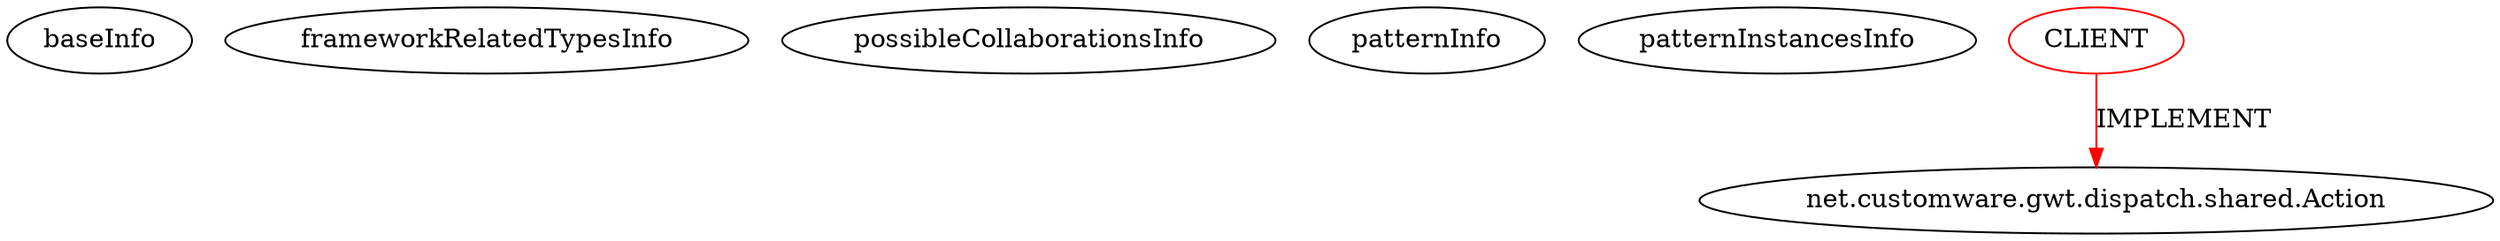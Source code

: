 digraph {
baseInfo[graphId=1660,category="pattern",isAnonymous=false,possibleRelation=false]
frameworkRelatedTypesInfo[0="net.customware.gwt.dispatch.shared.Action"]
possibleCollaborationsInfo[]
patternInfo[frequency=3.0,patternRootClient=0]
patternInstancesInfo[0="rombert-gwt-dispatch-sample~/rombert-gwt-dispatch-sample/gwt-dispatch-sample-master/dispatch-sample-spring/src/main/java/ro/lmn/gwt/dispatch/spring/shared/IncrementCounter.java~IncrementCounter~4436",1="rombert-gwt-dispatch-sample~/rombert-gwt-dispatch-sample/gwt-dispatch-sample-master/dispatch-sample-guice/src/main/java/ro/lmn/gwt/dispatch/guice/shared/IncrementCounter.java~IncrementCounter~4427",2="rombert-gwt-dispatch-sample~/rombert-gwt-dispatch-sample/gwt-dispatch-sample-master/dispatch-sample-manual/src/main/java/ro/lmn/gwt/dispatch/shared/IncrementCounter.java~IncrementCounter~4433"]
1[label="net.customware.gwt.dispatch.shared.Action",vertexType="FRAMEWORK_INTERFACE_TYPE",isFrameworkType=false]
0[label="CLIENT",vertexType="ROOT_CLIENT_CLASS_DECLARATION",isFrameworkType=false,color=red]
0->1[label="IMPLEMENT",color=red]
}
